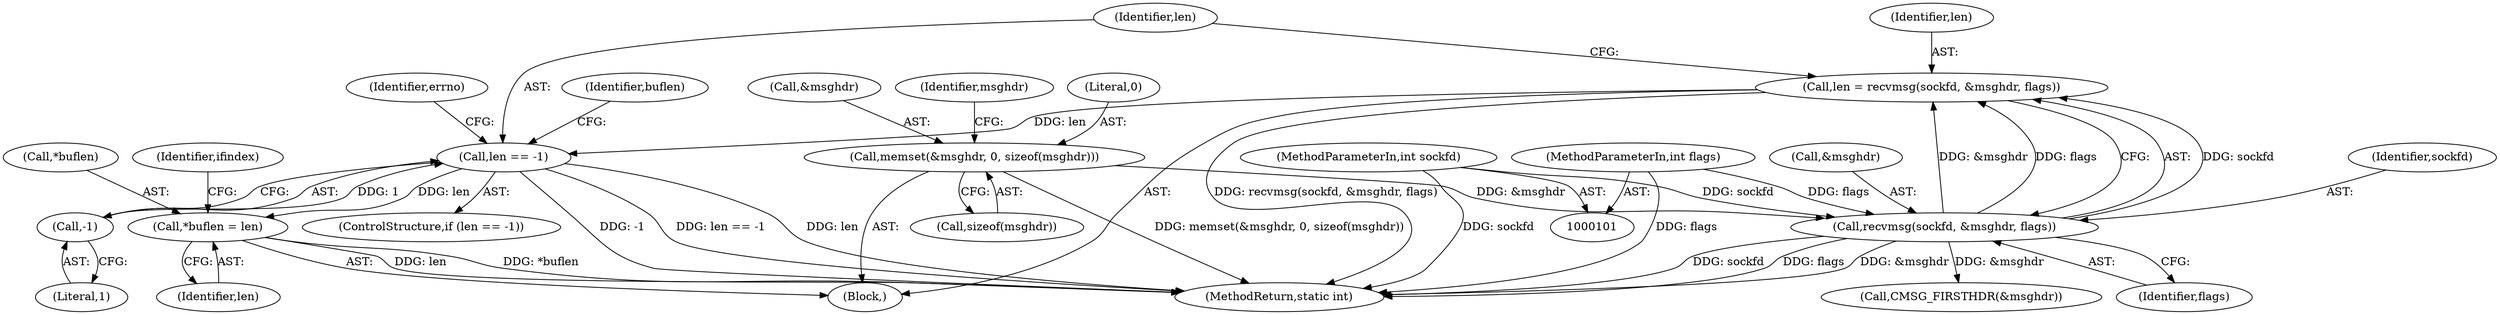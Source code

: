 digraph "0_libndp_a4892df306e0532487f1634ba6d4c6d4bb381c7f@pointer" {
"1000181" [label="(Call,*buflen = len)"];
"1000174" [label="(Call,len == -1)"];
"1000166" [label="(Call,len = recvmsg(sockfd, &msghdr, flags))"];
"1000168" [label="(Call,recvmsg(sockfd, &msghdr, flags))"];
"1000102" [label="(MethodParameterIn,int sockfd)"];
"1000126" [label="(Call,memset(&msghdr, 0, sizeof(msghdr)))"];
"1000105" [label="(MethodParameterIn,int flags)"];
"1000176" [label="(Call,-1)"];
"1000187" [label="(Identifier,ifindex)"];
"1000166" [label="(Call,len = recvmsg(sockfd, &msghdr, flags))"];
"1000177" [label="(Literal,1)"];
"1000181" [label="(Call,*buflen = len)"];
"1000175" [label="(Identifier,len)"];
"1000130" [label="(Call,sizeof(msghdr))"];
"1000168" [label="(Call,recvmsg(sockfd, &msghdr, flags))"];
"1000127" [label="(Call,&msghdr)"];
"1000173" [label="(ControlStructure,if (len == -1))"];
"1000105" [label="(MethodParameterIn,int flags)"];
"1000108" [label="(Block,)"];
"1000172" [label="(Identifier,flags)"];
"1000126" [label="(Call,memset(&msghdr, 0, sizeof(msghdr)))"];
"1000182" [label="(Call,*buflen)"];
"1000183" [label="(Identifier,buflen)"];
"1000194" [label="(Call,CMSG_FIRSTHDR(&msghdr))"];
"1000184" [label="(Identifier,len)"];
"1000169" [label="(Identifier,sockfd)"];
"1000170" [label="(Call,&msghdr)"];
"1000176" [label="(Call,-1)"];
"1000174" [label="(Call,len == -1)"];
"1000167" [label="(Identifier,len)"];
"1000247" [label="(MethodReturn,static int)"];
"1000180" [label="(Identifier,errno)"];
"1000102" [label="(MethodParameterIn,int sockfd)"];
"1000134" [label="(Identifier,msghdr)"];
"1000129" [label="(Literal,0)"];
"1000181" -> "1000108"  [label="AST: "];
"1000181" -> "1000184"  [label="CFG: "];
"1000182" -> "1000181"  [label="AST: "];
"1000184" -> "1000181"  [label="AST: "];
"1000187" -> "1000181"  [label="CFG: "];
"1000181" -> "1000247"  [label="DDG: *buflen"];
"1000181" -> "1000247"  [label="DDG: len"];
"1000174" -> "1000181"  [label="DDG: len"];
"1000174" -> "1000173"  [label="AST: "];
"1000174" -> "1000176"  [label="CFG: "];
"1000175" -> "1000174"  [label="AST: "];
"1000176" -> "1000174"  [label="AST: "];
"1000180" -> "1000174"  [label="CFG: "];
"1000183" -> "1000174"  [label="CFG: "];
"1000174" -> "1000247"  [label="DDG: -1"];
"1000174" -> "1000247"  [label="DDG: len == -1"];
"1000174" -> "1000247"  [label="DDG: len"];
"1000166" -> "1000174"  [label="DDG: len"];
"1000176" -> "1000174"  [label="DDG: 1"];
"1000166" -> "1000108"  [label="AST: "];
"1000166" -> "1000168"  [label="CFG: "];
"1000167" -> "1000166"  [label="AST: "];
"1000168" -> "1000166"  [label="AST: "];
"1000175" -> "1000166"  [label="CFG: "];
"1000166" -> "1000247"  [label="DDG: recvmsg(sockfd, &msghdr, flags)"];
"1000168" -> "1000166"  [label="DDG: sockfd"];
"1000168" -> "1000166"  [label="DDG: &msghdr"];
"1000168" -> "1000166"  [label="DDG: flags"];
"1000168" -> "1000172"  [label="CFG: "];
"1000169" -> "1000168"  [label="AST: "];
"1000170" -> "1000168"  [label="AST: "];
"1000172" -> "1000168"  [label="AST: "];
"1000168" -> "1000247"  [label="DDG: sockfd"];
"1000168" -> "1000247"  [label="DDG: flags"];
"1000168" -> "1000247"  [label="DDG: &msghdr"];
"1000102" -> "1000168"  [label="DDG: sockfd"];
"1000126" -> "1000168"  [label="DDG: &msghdr"];
"1000105" -> "1000168"  [label="DDG: flags"];
"1000168" -> "1000194"  [label="DDG: &msghdr"];
"1000102" -> "1000101"  [label="AST: "];
"1000102" -> "1000247"  [label="DDG: sockfd"];
"1000126" -> "1000108"  [label="AST: "];
"1000126" -> "1000130"  [label="CFG: "];
"1000127" -> "1000126"  [label="AST: "];
"1000129" -> "1000126"  [label="AST: "];
"1000130" -> "1000126"  [label="AST: "];
"1000134" -> "1000126"  [label="CFG: "];
"1000126" -> "1000247"  [label="DDG: memset(&msghdr, 0, sizeof(msghdr))"];
"1000105" -> "1000101"  [label="AST: "];
"1000105" -> "1000247"  [label="DDG: flags"];
"1000176" -> "1000177"  [label="CFG: "];
"1000177" -> "1000176"  [label="AST: "];
}
